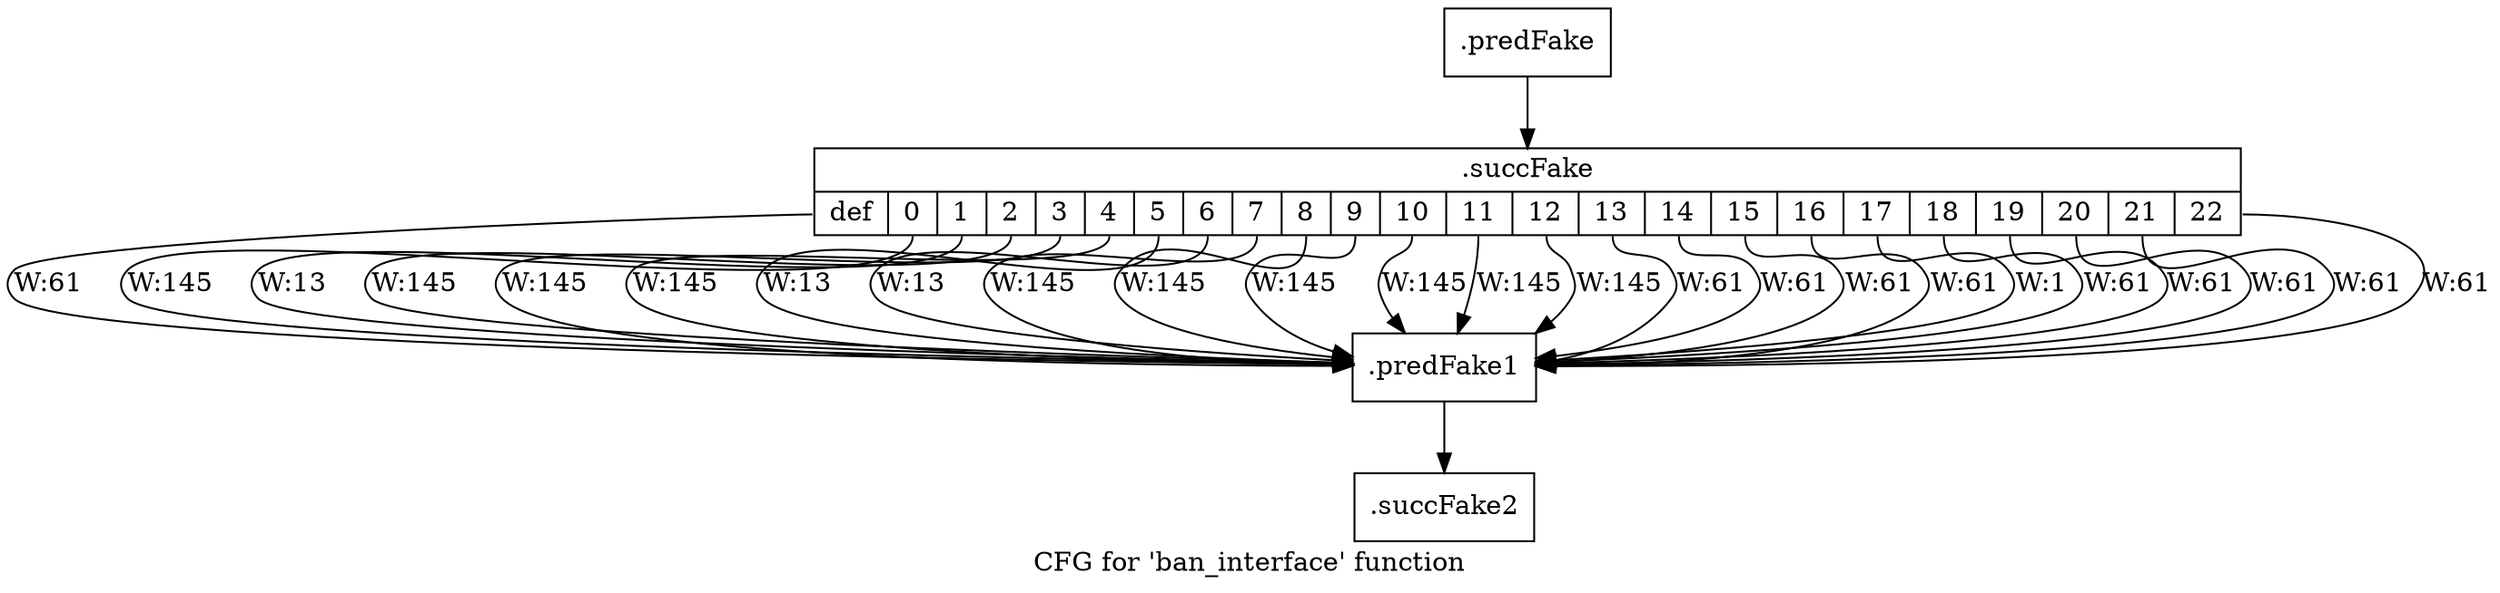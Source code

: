 digraph "CFG for 'ban_interface' function" {
	label="CFG for 'ban_interface' function";

	Node0x3a271c0 [shape=record,filename="",linenumber="",label="{.predFake}"];
	Node0x3a271c0 -> Node0x3980c40[ callList="" memoryops="" filename="../../../../src/ban_interface.cpp" execusionnum="2076"];
	Node0x3980c40 [shape=record,filename="../../../../src/ban_interface.cpp",linenumber="8",label="{.succFake|{<s0>def|<s1>0|<s2>1|<s3>2|<s4>3|<s5>4|<s6>5|<s7>6|<s8>7|<s9>8|<s10>9|<s11>10|<s12>11|<s13>12|<s14>13|<s15>14|<s16>15|<s17>16|<s18>17|<s19>18|<s20>19|<s21>20|<s22>21|<s23>22}}"];
	Node0x3980c40:s0 -> Node0x3a27d10[label="W:61" callList="28:107" memoryops="" filename="../../../../src/ban_interface.cpp" execusionnum="60"];
	Node0x3980c40:s1 -> Node0x3a27d10[label="W:145" callList="2:10" memoryops="" filename="../../../../src/ban_interface.cpp" execusionnum="144"];
	Node0x3980c40:s2 -> Node0x3a27d10[label="W:13" callList="6:14" memoryops="" filename="../../../../src/ban_interface.cpp" execusionnum="12"];
	Node0x3980c40:s3 -> Node0x3a27d10[label="W:145" callList="7:18" memoryops="" filename="../../../../src/ban_interface.cpp" execusionnum="144"];
	Node0x3980c40:s4 -> Node0x3a27d10[label="W:145" callList="8:22" memoryops="" filename="../../../../src/ban_interface.cpp" execusionnum="144"];
	Node0x3980c40:s5 -> Node0x3a27d10[label="W:145" callList="10:26" memoryops="" filename="../../../../src/ban_interface.cpp" execusionnum="144"];
	Node0x3980c40:s6 -> Node0x3a27d10[label="W:13" callList="11:30" memoryops="" filename="../../../../src/ban_interface.cpp" execusionnum="12"];
	Node0x3980c40:s7 -> Node0x3a27d10[label="W:13" callList="12:34" memoryops="" filename="../../../../src/ban_interface.cpp" execusionnum="12"];
	Node0x3980c40:s8 -> Node0x3a27d10[label="W:145" callList="13:38" memoryops="" filename="../../../../src/ban_interface.cpp" execusionnum="144"];
	Node0x3980c40:s9 -> Node0x3a27d10[label="W:145" callList="14:42" memoryops="" filename="../../../../src/ban_interface.cpp" execusionnum="144"];
	Node0x3980c40:s10 -> Node0x3a27d10[label="W:145" callList="15:46" memoryops="" filename="../../../../src/ban_interface.cpp" execusionnum="144"];
	Node0x3980c40:s11 -> Node0x3a27d10[label="W:145" callList="16:50" memoryops="" filename="../../../../src/ban_interface.cpp" execusionnum="144"];
	Node0x3980c40:s12 -> Node0x3a27d10[label="W:145" callList="17:54" memoryops="" filename="../../../../src/ban_interface.cpp" execusionnum="144"];
	Node0x3980c40:s13 -> Node0x3a27d10[label="W:145" callList="18:58" memoryops="" filename="../../../../src/ban_interface.cpp" execusionnum="144"];
	Node0x3980c40:s14 -> Node0x3a27d10[label="W:61" callList="19:62" memoryops="" filename="../../../../src/ban_interface.cpp" execusionnum="60"];
	Node0x3980c40:s15 -> Node0x3a27d10[label="W:61" callList="20:66" memoryops="" filename="../../../../src/ban_interface.cpp" execusionnum="60"];
	Node0x3980c40:s16 -> Node0x3a27d10[label="W:61" callList="21:70" memoryops="" filename="../../../../src/ban_interface.cpp" execusionnum="60"];
	Node0x3980c40:s17 -> Node0x3a27d10[label="W:61" callList="22:74" memoryops="" filename="../../../../src/ban_interface.cpp" execusionnum="60"];
	Node0x3980c40:s18 -> Node0x3a27d10[label="W:1" callList="23:78" memoryops="" filename="../../../../src/ban_interface.cpp" execusionnum="0"];
	Node0x3980c40:s19 -> Node0x3a27d10[label="W:61" callList="3:82" memoryops="" filename="../../../../src/ban_interface.cpp" execusionnum="60"];
	Node0x3980c40:s20 -> Node0x3a27d10[label="W:61" callList="24:86" memoryops="" filename="../../../../src/ban_interface.cpp" execusionnum="60"];
	Node0x3980c40:s21 -> Node0x3a27d10[label="W:61" callList="25:90" memoryops="" filename="../../../../src/ban_interface.cpp" execusionnum="60"];
	Node0x3980c40:s22 -> Node0x3a27d10[label="W:61" callList="26:94" memoryops="" filename="../../../../src/ban_interface.cpp" execusionnum="60"];
	Node0x3980c40:s23 -> Node0x3a27d10[label="W:61" callList="27:98" memoryops="" filename="../../../../src/ban_interface.cpp" execusionnum="60"];
	Node0x3a27d10 [shape=record,filename="../../../../src/ban_interface.cpp",linenumber="111",label="{.predFake1}"];
	Node0x3a27d10 -> Node0x3980da0[ callList="" memoryops="" filename="../../../../src/ban_interface.cpp" execusionnum="2076"];
	Node0x3980da0 [shape=record,filename="../../../../src/ban_interface.cpp",linenumber="111",label="{.succFake2}"];
}
